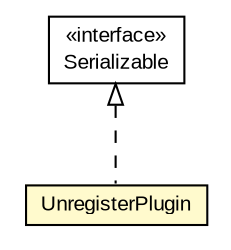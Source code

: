 #!/usr/local/bin/dot
#
# Class diagram 
# Generated by UMLGraph version R5_6-24-gf6e263 (http://www.umlgraph.org/)
#

digraph G {
	edge [fontname="arial",fontsize=10,labelfontname="arial",labelfontsize=10];
	node [fontname="arial",fontsize=10,shape=plaintext];
	nodesep=0.25;
	ranksep=0.5;
	// org.miloss.fgsms.services.interfaces.policyconfiguration.UnregisterPlugin
	c1260869 [label=<<table title="org.miloss.fgsms.services.interfaces.policyconfiguration.UnregisterPlugin" border="0" cellborder="1" cellspacing="0" cellpadding="2" port="p" bgcolor="lemonChiffon" href="./UnregisterPlugin.html">
		<tr><td><table border="0" cellspacing="0" cellpadding="1">
<tr><td align="center" balign="center"> UnregisterPlugin </td></tr>
		</table></td></tr>
		</table>>, URL="./UnregisterPlugin.html", fontname="arial", fontcolor="black", fontsize=10.0];
	//org.miloss.fgsms.services.interfaces.policyconfiguration.UnregisterPlugin implements java.io.Serializable
	c1261610:p -> c1260869:p [dir=back,arrowtail=empty,style=dashed];
	// java.io.Serializable
	c1261610 [label=<<table title="java.io.Serializable" border="0" cellborder="1" cellspacing="0" cellpadding="2" port="p" href="http://java.sun.com/j2se/1.4.2/docs/api/java/io/Serializable.html">
		<tr><td><table border="0" cellspacing="0" cellpadding="1">
<tr><td align="center" balign="center"> &#171;interface&#187; </td></tr>
<tr><td align="center" balign="center"> Serializable </td></tr>
		</table></td></tr>
		</table>>, URL="http://java.sun.com/j2se/1.4.2/docs/api/java/io/Serializable.html", fontname="arial", fontcolor="black", fontsize=10.0];
}

